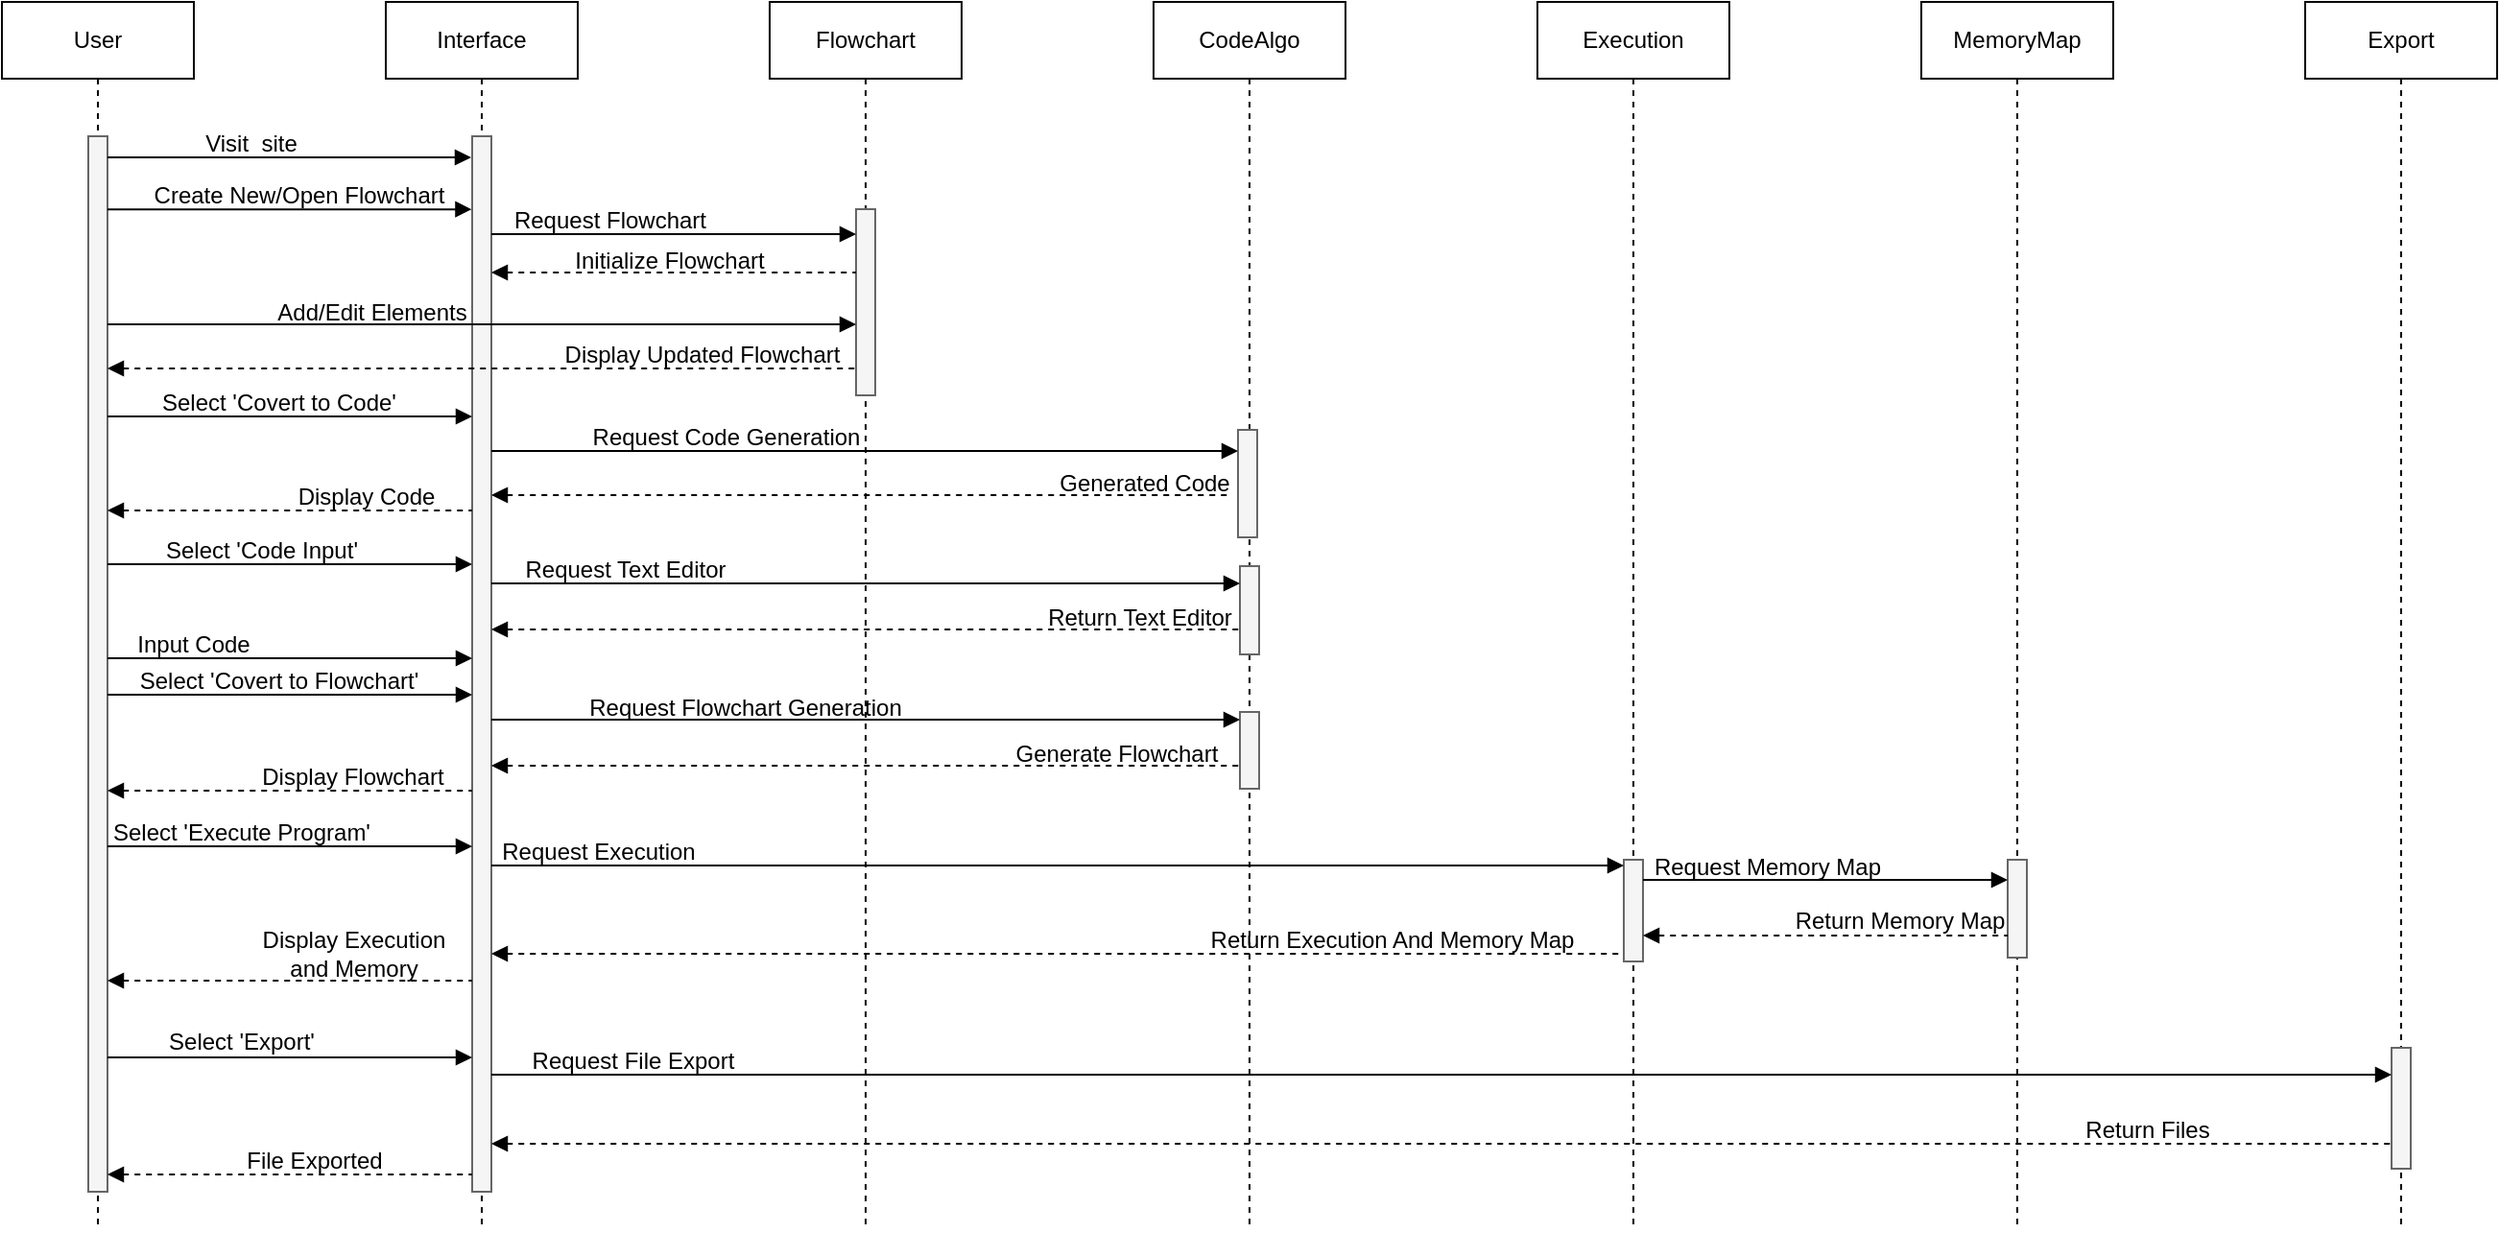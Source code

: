 <mxfile version="22.1.5" type="device">
  <diagram name="Page-1" id="2YBvvXClWsGukQMizWep">
    <mxGraphModel dx="1687" dy="920" grid="1" gridSize="10" guides="1" tooltips="1" connect="1" arrows="1" fold="1" page="1" pageScale="1" pageWidth="1500" pageHeight="1100" math="0" shadow="0">
      <root>
        <mxCell id="0" />
        <mxCell id="1" parent="0" />
        <mxCell id="aM9ryv3xv72pqoxQDRHE-1" value="User" style="shape=umlLifeline;perimeter=lifelinePerimeter;whiteSpace=wrap;html=1;container=0;dropTarget=0;collapsible=0;recursiveResize=0;outlineConnect=0;portConstraint=eastwest;newEdgeStyle={&quot;edgeStyle&quot;:&quot;elbowEdgeStyle&quot;,&quot;elbow&quot;:&quot;vertical&quot;,&quot;curved&quot;:0,&quot;rounded&quot;:0};" parent="1" vertex="1">
          <mxGeometry x="20" y="40" width="100" height="640" as="geometry" />
        </mxCell>
        <mxCell id="2wh-ZIs0cIpEIXvG1whk-68" value="" style="html=1;points=[[0,0,0,0,5],[0,1,0,0,-5],[1,0,0,0,5],[1,1,0,0,-5]];perimeter=orthogonalPerimeter;outlineConnect=0;targetShapes=umlLifeline;portConstraint=eastwest;newEdgeStyle={&quot;curved&quot;:0,&quot;rounded&quot;:0};fillColor=#f5f5f5;fontColor=#333333;strokeColor=#666666;" vertex="1" parent="aM9ryv3xv72pqoxQDRHE-1">
          <mxGeometry x="45" y="70" width="10" height="550" as="geometry" />
        </mxCell>
        <mxCell id="aM9ryv3xv72pqoxQDRHE-5" value="Export" style="shape=umlLifeline;perimeter=lifelinePerimeter;whiteSpace=wrap;html=1;container=0;dropTarget=0;collapsible=0;recursiveResize=0;outlineConnect=0;portConstraint=eastwest;newEdgeStyle={&quot;edgeStyle&quot;:&quot;elbowEdgeStyle&quot;,&quot;elbow&quot;:&quot;vertical&quot;,&quot;curved&quot;:0,&quot;rounded&quot;:0};fillColor=default;" parent="1" vertex="1">
          <mxGeometry x="1220" y="40" width="100" height="640" as="geometry" />
        </mxCell>
        <mxCell id="2wh-ZIs0cIpEIXvG1whk-62" value="" style="html=1;points=[[0,0,0,0,5],[0,1,0,0,-5],[1,0,0,0,5],[1,1,0,0,-5]];perimeter=orthogonalPerimeter;outlineConnect=0;targetShapes=umlLifeline;portConstraint=eastwest;newEdgeStyle={&quot;curved&quot;:0,&quot;rounded&quot;:0};fillColor=#f5f5f5;strokeColor=#666666;fontColor=#333333;" vertex="1" parent="aM9ryv3xv72pqoxQDRHE-5">
          <mxGeometry x="45" y="545" width="10" height="63" as="geometry" />
        </mxCell>
        <mxCell id="r2afQJVxHl89gDdbdh9p-2" value="Interface" style="shape=umlLifeline;perimeter=lifelinePerimeter;whiteSpace=wrap;html=1;container=0;dropTarget=0;collapsible=0;recursiveResize=0;outlineConnect=0;portConstraint=eastwest;newEdgeStyle={&quot;edgeStyle&quot;:&quot;elbowEdgeStyle&quot;,&quot;elbow&quot;:&quot;vertical&quot;,&quot;curved&quot;:0,&quot;rounded&quot;:0};" parent="1" vertex="1">
          <mxGeometry x="220" y="40" width="100" height="640" as="geometry" />
        </mxCell>
        <mxCell id="2wh-ZIs0cIpEIXvG1whk-69" value="" style="html=1;points=[[0,0,0,0,5],[0,1,0,0,-5],[1,0,0,0,5],[1,1,0,0,-5]];perimeter=orthogonalPerimeter;outlineConnect=0;targetShapes=umlLifeline;portConstraint=eastwest;newEdgeStyle={&quot;curved&quot;:0,&quot;rounded&quot;:0};fillColor=#f5f5f5;fontColor=#333333;strokeColor=#666666;" vertex="1" parent="r2afQJVxHl89gDdbdh9p-2">
          <mxGeometry x="45" y="70" width="10" height="550" as="geometry" />
        </mxCell>
        <mxCell id="r2afQJVxHl89gDdbdh9p-3" value="Flowchart" style="shape=umlLifeline;perimeter=lifelinePerimeter;whiteSpace=wrap;html=1;container=0;dropTarget=0;collapsible=0;recursiveResize=0;outlineConnect=0;portConstraint=eastwest;newEdgeStyle={&quot;edgeStyle&quot;:&quot;elbowEdgeStyle&quot;,&quot;elbow&quot;:&quot;vertical&quot;,&quot;curved&quot;:0,&quot;rounded&quot;:0};" parent="1" vertex="1">
          <mxGeometry x="420" y="40" width="100" height="640" as="geometry" />
        </mxCell>
        <mxCell id="2wh-ZIs0cIpEIXvG1whk-70" value="" style="html=1;points=[[0,0,0,0,5],[0,1,0,0,-5],[1,0,0,0,5],[1,1,0,0,-5]];perimeter=orthogonalPerimeter;outlineConnect=0;targetShapes=umlLifeline;portConstraint=eastwest;newEdgeStyle={&quot;curved&quot;:0,&quot;rounded&quot;:0};fillColor=#f5f5f5;fontColor=#333333;strokeColor=#666666;" vertex="1" parent="r2afQJVxHl89gDdbdh9p-3">
          <mxGeometry x="45" y="108" width="10" height="97" as="geometry" />
        </mxCell>
        <mxCell id="r2afQJVxHl89gDdbdh9p-4" value="CodeAlgo" style="shape=umlLifeline;perimeter=lifelinePerimeter;whiteSpace=wrap;html=1;container=0;dropTarget=0;collapsible=0;recursiveResize=0;outlineConnect=0;portConstraint=eastwest;newEdgeStyle={&quot;edgeStyle&quot;:&quot;elbowEdgeStyle&quot;,&quot;elbow&quot;:&quot;vertical&quot;,&quot;curved&quot;:0,&quot;rounded&quot;:0};" parent="1" vertex="1">
          <mxGeometry x="620" y="40" width="100" height="640" as="geometry" />
        </mxCell>
        <mxCell id="2wh-ZIs0cIpEIXvG1whk-66" value="" style="html=1;points=[[0,0,0,0,5],[0,1,0,0,-5],[1,0,0,0,5],[1,1,0,0,-5]];perimeter=orthogonalPerimeter;outlineConnect=0;targetShapes=umlLifeline;portConstraint=eastwest;newEdgeStyle={&quot;curved&quot;:0,&quot;rounded&quot;:0};fillColor=#f5f5f5;fontColor=#333333;strokeColor=#666666;" vertex="1" parent="r2afQJVxHl89gDdbdh9p-4">
          <mxGeometry x="44" y="223" width="10" height="56" as="geometry" />
        </mxCell>
        <mxCell id="2wh-ZIs0cIpEIXvG1whk-67" value="" style="html=1;points=[[0,0,0,0,5],[0,1,0,0,-5],[1,0,0,0,5],[1,1,0,0,-5]];perimeter=orthogonalPerimeter;outlineConnect=0;targetShapes=umlLifeline;portConstraint=eastwest;newEdgeStyle={&quot;curved&quot;:0,&quot;rounded&quot;:0};fillColor=#f5f5f5;fontColor=#333333;strokeColor=#666666;" vertex="1" parent="r2afQJVxHl89gDdbdh9p-4">
          <mxGeometry x="45" y="294" width="10" height="46" as="geometry" />
        </mxCell>
        <mxCell id="2wh-ZIs0cIpEIXvG1whk-65" value="" style="html=1;points=[[0,0,0,0,5],[0,1,0,0,-5],[1,0,0,0,5],[1,1,0,0,-5]];perimeter=orthogonalPerimeter;outlineConnect=0;targetShapes=umlLifeline;portConstraint=eastwest;newEdgeStyle={&quot;curved&quot;:0,&quot;rounded&quot;:0};fillColor=#f5f5f5;fontColor=#333333;strokeColor=#666666;" vertex="1" parent="r2afQJVxHl89gDdbdh9p-4">
          <mxGeometry x="45" y="370" width="10" height="40" as="geometry" />
        </mxCell>
        <mxCell id="r2afQJVxHl89gDdbdh9p-5" value="Execution" style="shape=umlLifeline;perimeter=lifelinePerimeter;whiteSpace=wrap;html=1;container=0;dropTarget=0;collapsible=0;recursiveResize=0;outlineConnect=0;portConstraint=eastwest;newEdgeStyle={&quot;edgeStyle&quot;:&quot;elbowEdgeStyle&quot;,&quot;elbow&quot;:&quot;vertical&quot;,&quot;curved&quot;:0,&quot;rounded&quot;:0};" parent="1" vertex="1">
          <mxGeometry x="820" y="40" width="100" height="640" as="geometry" />
        </mxCell>
        <mxCell id="2wh-ZIs0cIpEIXvG1whk-64" value="" style="html=1;points=[[0,0,0,0,5],[0,1,0,0,-5],[1,0,0,0,5],[1,1,0,0,-5]];perimeter=orthogonalPerimeter;outlineConnect=0;targetShapes=umlLifeline;portConstraint=eastwest;newEdgeStyle={&quot;curved&quot;:0,&quot;rounded&quot;:0};fillColor=#f5f5f5;fontColor=#333333;strokeColor=#666666;" vertex="1" parent="r2afQJVxHl89gDdbdh9p-5">
          <mxGeometry x="45" y="447" width="10" height="53" as="geometry" />
        </mxCell>
        <mxCell id="r2afQJVxHl89gDdbdh9p-6" value="MemoryMap" style="shape=umlLifeline;perimeter=lifelinePerimeter;whiteSpace=wrap;html=1;container=0;dropTarget=0;collapsible=0;recursiveResize=0;outlineConnect=0;portConstraint=eastwest;newEdgeStyle={&quot;edgeStyle&quot;:&quot;elbowEdgeStyle&quot;,&quot;elbow&quot;:&quot;vertical&quot;,&quot;curved&quot;:0,&quot;rounded&quot;:0};" parent="1" vertex="1">
          <mxGeometry x="1020" y="40" width="100" height="640" as="geometry" />
        </mxCell>
        <mxCell id="2wh-ZIs0cIpEIXvG1whk-63" value="" style="html=1;points=[[0,0,0,0,5],[0,1,0,0,-5],[1,0,0,0,5],[1,1,0,0,-5]];perimeter=orthogonalPerimeter;outlineConnect=0;targetShapes=umlLifeline;portConstraint=eastwest;newEdgeStyle={&quot;curved&quot;:0,&quot;rounded&quot;:0};fillColor=#f5f5f5;fontColor=#333333;strokeColor=#666666;" vertex="1" parent="r2afQJVxHl89gDdbdh9p-6">
          <mxGeometry x="45" y="447" width="10" height="51" as="geometry" />
        </mxCell>
        <mxCell id="r2afQJVxHl89gDdbdh9p-7" value="" style="endArrow=block;html=1;rounded=0;endFill=1;" parent="1" edge="1" source="2wh-ZIs0cIpEIXvG1whk-68">
          <mxGeometry width="50" height="50" relative="1" as="geometry">
            <mxPoint x="80" y="120" as="sourcePoint" />
            <mxPoint x="264.5" y="121" as="targetPoint" />
          </mxGeometry>
        </mxCell>
        <mxCell id="r2afQJVxHl89gDdbdh9p-8" value="Visit&amp;nbsp; site" style="text;html=1;strokeColor=none;fillColor=none;align=center;verticalAlign=middle;whiteSpace=wrap;rounded=0;" parent="1" vertex="1">
          <mxGeometry x="120" y="99" width="60" height="30" as="geometry" />
        </mxCell>
        <mxCell id="r2afQJVxHl89gDdbdh9p-10" value="" style="endArrow=block;html=1;rounded=0;endFill=1;entryX=0.005;entryY=0.303;entryDx=0;entryDy=0;entryPerimeter=0;" parent="1" edge="1" target="2wh-ZIs0cIpEIXvG1whk-26" source="2wh-ZIs0cIpEIXvG1whk-68">
          <mxGeometry width="50" height="50" relative="1" as="geometry">
            <mxPoint x="80" y="148" as="sourcePoint" />
            <mxPoint x="269.5" y="148" as="targetPoint" />
          </mxGeometry>
        </mxCell>
        <mxCell id="2wh-ZIs0cIpEIXvG1whk-1" value="Create New/Open Flowchart" style="text;html=1;strokeColor=none;fillColor=none;align=center;verticalAlign=middle;whiteSpace=wrap;rounded=0;" vertex="1" parent="1">
          <mxGeometry x="90" y="126" width="170" height="30" as="geometry" />
        </mxCell>
        <mxCell id="2wh-ZIs0cIpEIXvG1whk-2" value="" style="endArrow=none;html=1;rounded=0;dashed=1;startArrow=block;startFill=1;" edge="1" parent="1">
          <mxGeometry width="50" height="50" relative="1" as="geometry">
            <mxPoint x="275" y="181" as="sourcePoint" />
            <mxPoint x="465" y="181" as="targetPoint" />
          </mxGeometry>
        </mxCell>
        <mxCell id="2wh-ZIs0cIpEIXvG1whk-3" value="Initialize Flowchart" style="text;html=1;strokeColor=none;fillColor=none;align=center;verticalAlign=middle;whiteSpace=wrap;rounded=0;" vertex="1" parent="1">
          <mxGeometry x="313" y="160" width="110" height="30" as="geometry" />
        </mxCell>
        <mxCell id="2wh-ZIs0cIpEIXvG1whk-5" value="Add/Edit Elements" style="text;html=1;strokeColor=none;fillColor=none;align=center;verticalAlign=middle;whiteSpace=wrap;rounded=0;" vertex="1" parent="1">
          <mxGeometry x="158" y="187" width="110" height="30" as="geometry" />
        </mxCell>
        <mxCell id="2wh-ZIs0cIpEIXvG1whk-8" value="" style="endArrow=none;html=1;rounded=0;dashed=1;startArrow=block;startFill=1;" edge="1" parent="1">
          <mxGeometry width="50" height="50" relative="1" as="geometry">
            <mxPoint x="75" y="231" as="sourcePoint" />
            <mxPoint x="465" y="231" as="targetPoint" />
          </mxGeometry>
        </mxCell>
        <mxCell id="2wh-ZIs0cIpEIXvG1whk-10" value="Display Updated Flowchart" style="text;html=1;strokeColor=none;fillColor=none;align=center;verticalAlign=middle;whiteSpace=wrap;rounded=0;" vertex="1" parent="1">
          <mxGeometry x="310" y="209" width="150" height="30" as="geometry" />
        </mxCell>
        <mxCell id="2wh-ZIs0cIpEIXvG1whk-11" value="" style="endArrow=block;html=1;rounded=0;endFill=1;" edge="1" parent="1">
          <mxGeometry width="50" height="50" relative="1" as="geometry">
            <mxPoint x="75" y="256" as="sourcePoint" />
            <mxPoint x="265" y="256" as="targetPoint" />
          </mxGeometry>
        </mxCell>
        <mxCell id="2wh-ZIs0cIpEIXvG1whk-13" value="Select &#39;Covert to Code&#39;" style="text;html=1;strokeColor=none;fillColor=none;align=center;verticalAlign=middle;whiteSpace=wrap;rounded=0;" vertex="1" parent="1">
          <mxGeometry x="89" y="234" width="151" height="30" as="geometry" />
        </mxCell>
        <mxCell id="2wh-ZIs0cIpEIXvG1whk-14" value="" style="endArrow=block;html=1;rounded=0;endFill=1;" edge="1" parent="1" source="2wh-ZIs0cIpEIXvG1whk-69">
          <mxGeometry width="50" height="50" relative="1" as="geometry">
            <mxPoint x="269.929" y="274" as="sourcePoint" />
            <mxPoint x="664" y="274" as="targetPoint" />
          </mxGeometry>
        </mxCell>
        <mxCell id="2wh-ZIs0cIpEIXvG1whk-15" value="Request Code Generation" style="text;html=1;strokeColor=none;fillColor=none;align=center;verticalAlign=middle;whiteSpace=wrap;rounded=0;" vertex="1" parent="1">
          <mxGeometry x="315" y="252" width="165" height="30" as="geometry" />
        </mxCell>
        <mxCell id="2wh-ZIs0cIpEIXvG1whk-16" value="" style="endArrow=none;html=1;rounded=0;dashed=1;startArrow=block;startFill=1;" edge="1" parent="1" source="2wh-ZIs0cIpEIXvG1whk-69">
          <mxGeometry width="50" height="50" relative="1" as="geometry">
            <mxPoint x="280" y="297" as="sourcePoint" />
            <mxPoint x="660" y="297" as="targetPoint" />
          </mxGeometry>
        </mxCell>
        <mxCell id="2wh-ZIs0cIpEIXvG1whk-17" value="Generated Code" style="text;html=1;strokeColor=none;fillColor=none;align=center;verticalAlign=middle;whiteSpace=wrap;rounded=0;" vertex="1" parent="1">
          <mxGeometry x="561" y="276" width="109" height="30" as="geometry" />
        </mxCell>
        <mxCell id="2wh-ZIs0cIpEIXvG1whk-18" value="" style="endArrow=block;html=1;rounded=0;endFill=1;" edge="1" parent="1">
          <mxGeometry width="50" height="50" relative="1" as="geometry">
            <mxPoint x="75" y="208" as="sourcePoint" />
            <mxPoint x="465" y="208" as="targetPoint" />
          </mxGeometry>
        </mxCell>
        <mxCell id="2wh-ZIs0cIpEIXvG1whk-19" value="" style="endArrow=none;html=1;rounded=0;dashed=1;startArrow=block;startFill=1;" edge="1" parent="1">
          <mxGeometry width="50" height="50" relative="1" as="geometry">
            <mxPoint x="75" y="305" as="sourcePoint" />
            <mxPoint x="265" y="305" as="targetPoint" />
          </mxGeometry>
        </mxCell>
        <mxCell id="2wh-ZIs0cIpEIXvG1whk-22" value="Display Code" style="text;html=1;strokeColor=none;fillColor=none;align=center;verticalAlign=middle;whiteSpace=wrap;rounded=0;" vertex="1" parent="1">
          <mxGeometry x="165" y="283" width="90" height="30" as="geometry" />
        </mxCell>
        <mxCell id="2wh-ZIs0cIpEIXvG1whk-23" value="" style="endArrow=block;html=1;rounded=0;endFill=1;" edge="1" parent="1">
          <mxGeometry width="50" height="50" relative="1" as="geometry">
            <mxPoint x="75" y="333" as="sourcePoint" />
            <mxPoint x="265" y="333" as="targetPoint" />
          </mxGeometry>
        </mxCell>
        <mxCell id="2wh-ZIs0cIpEIXvG1whk-24" value="Select &#39;Code Input&#39;" style="text;html=1;strokeColor=none;fillColor=none;align=center;verticalAlign=middle;whiteSpace=wrap;rounded=0;" vertex="1" parent="1">
          <mxGeometry x="101" y="311" width="109" height="30" as="geometry" />
        </mxCell>
        <mxCell id="2wh-ZIs0cIpEIXvG1whk-25" value="" style="endArrow=block;html=1;rounded=0;endFill=1;" edge="1" parent="1">
          <mxGeometry width="50" height="50" relative="1" as="geometry">
            <mxPoint x="275" y="161" as="sourcePoint" />
            <mxPoint x="465" y="161" as="targetPoint" />
          </mxGeometry>
        </mxCell>
        <mxCell id="2wh-ZIs0cIpEIXvG1whk-26" value="Request Flowchart" style="text;html=1;strokeColor=none;fillColor=none;align=center;verticalAlign=middle;whiteSpace=wrap;rounded=0;" vertex="1" parent="1">
          <mxGeometry x="264" y="139" width="146" height="30" as="geometry" />
        </mxCell>
        <mxCell id="2wh-ZIs0cIpEIXvG1whk-27" value="" style="endArrow=block;html=1;rounded=0;endFill=1;" edge="1" parent="1">
          <mxGeometry width="50" height="50" relative="1" as="geometry">
            <mxPoint x="275" y="343" as="sourcePoint" />
            <mxPoint x="665" y="343" as="targetPoint" />
          </mxGeometry>
        </mxCell>
        <mxCell id="2wh-ZIs0cIpEIXvG1whk-29" value="Request Text Editor" style="text;html=1;strokeColor=none;fillColor=none;align=center;verticalAlign=middle;whiteSpace=wrap;rounded=0;" vertex="1" parent="1">
          <mxGeometry x="280" y="321" width="130" height="30" as="geometry" />
        </mxCell>
        <mxCell id="2wh-ZIs0cIpEIXvG1whk-30" value="" style="endArrow=none;html=1;rounded=0;dashed=1;startArrow=block;startFill=1;" edge="1" parent="1">
          <mxGeometry width="50" height="50" relative="1" as="geometry">
            <mxPoint x="275" y="367" as="sourcePoint" />
            <mxPoint x="665" y="367" as="targetPoint" />
          </mxGeometry>
        </mxCell>
        <mxCell id="2wh-ZIs0cIpEIXvG1whk-31" value="Return Text Editor" style="text;html=1;strokeColor=none;fillColor=none;align=center;verticalAlign=middle;whiteSpace=wrap;rounded=0;" vertex="1" parent="1">
          <mxGeometry x="562" y="346" width="102" height="30" as="geometry" />
        </mxCell>
        <mxCell id="2wh-ZIs0cIpEIXvG1whk-32" value="" style="endArrow=block;html=1;rounded=0;endFill=1;" edge="1" parent="1">
          <mxGeometry width="50" height="50" relative="1" as="geometry">
            <mxPoint x="75" y="382" as="sourcePoint" />
            <mxPoint x="265" y="382" as="targetPoint" />
          </mxGeometry>
        </mxCell>
        <mxCell id="2wh-ZIs0cIpEIXvG1whk-33" value="Input Code" style="text;html=1;strokeColor=none;fillColor=none;align=center;verticalAlign=middle;whiteSpace=wrap;rounded=0;" vertex="1" parent="1">
          <mxGeometry x="80" y="360" width="80" height="30" as="geometry" />
        </mxCell>
        <mxCell id="2wh-ZIs0cIpEIXvG1whk-34" value="Select &#39;Covert to Flowchart&#39;" style="text;html=1;strokeColor=none;fillColor=none;align=center;verticalAlign=middle;whiteSpace=wrap;rounded=0;" vertex="1" parent="1">
          <mxGeometry x="89" y="379" width="151" height="30" as="geometry" />
        </mxCell>
        <mxCell id="2wh-ZIs0cIpEIXvG1whk-35" value="" style="endArrow=block;html=1;rounded=0;endFill=1;" edge="1" parent="1">
          <mxGeometry width="50" height="50" relative="1" as="geometry">
            <mxPoint x="275" y="414" as="sourcePoint" />
            <mxPoint x="665" y="414" as="targetPoint" />
          </mxGeometry>
        </mxCell>
        <mxCell id="2wh-ZIs0cIpEIXvG1whk-36" value="Request Flowchart Generation" style="text;html=1;strokeColor=none;fillColor=none;align=center;verticalAlign=middle;whiteSpace=wrap;rounded=0;" vertex="1" parent="1">
          <mxGeometry x="315" y="393" width="185" height="30" as="geometry" />
        </mxCell>
        <mxCell id="2wh-ZIs0cIpEIXvG1whk-37" value="" style="endArrow=none;html=1;rounded=0;dashed=1;startArrow=block;startFill=1;" edge="1" parent="1">
          <mxGeometry width="50" height="50" relative="1" as="geometry">
            <mxPoint x="275" y="438" as="sourcePoint" />
            <mxPoint x="665" y="438" as="targetPoint" />
          </mxGeometry>
        </mxCell>
        <mxCell id="2wh-ZIs0cIpEIXvG1whk-38" value="" style="endArrow=block;html=1;rounded=0;endFill=1;" edge="1" parent="1">
          <mxGeometry width="50" height="50" relative="1" as="geometry">
            <mxPoint x="75" y="401" as="sourcePoint" />
            <mxPoint x="265" y="401" as="targetPoint" />
          </mxGeometry>
        </mxCell>
        <mxCell id="2wh-ZIs0cIpEIXvG1whk-39" value="Generate Flowchart" style="text;html=1;strokeColor=none;fillColor=none;align=center;verticalAlign=middle;whiteSpace=wrap;rounded=0;" vertex="1" parent="1">
          <mxGeometry x="541" y="417" width="120" height="30" as="geometry" />
        </mxCell>
        <mxCell id="2wh-ZIs0cIpEIXvG1whk-40" value="" style="endArrow=none;html=1;rounded=0;dashed=1;startArrow=block;startFill=1;" edge="1" parent="1">
          <mxGeometry width="50" height="50" relative="1" as="geometry">
            <mxPoint x="75" y="451" as="sourcePoint" />
            <mxPoint x="265" y="451" as="targetPoint" />
          </mxGeometry>
        </mxCell>
        <mxCell id="2wh-ZIs0cIpEIXvG1whk-41" value="Display Flowchart" style="text;html=1;strokeColor=none;fillColor=none;align=center;verticalAlign=middle;whiteSpace=wrap;rounded=0;" vertex="1" parent="1">
          <mxGeometry x="150" y="429" width="106" height="30" as="geometry" />
        </mxCell>
        <mxCell id="2wh-ZIs0cIpEIXvG1whk-42" value="" style="endArrow=block;html=1;rounded=0;endFill=1;" edge="1" parent="1">
          <mxGeometry width="50" height="50" relative="1" as="geometry">
            <mxPoint x="75" y="480" as="sourcePoint" />
            <mxPoint x="265" y="480" as="targetPoint" />
          </mxGeometry>
        </mxCell>
        <mxCell id="2wh-ZIs0cIpEIXvG1whk-43" value="Select &#39;Execute Program&#39;" style="text;html=1;strokeColor=none;fillColor=none;align=center;verticalAlign=middle;whiteSpace=wrap;rounded=0;" vertex="1" parent="1">
          <mxGeometry x="75" y="458" width="140" height="30" as="geometry" />
        </mxCell>
        <mxCell id="2wh-ZIs0cIpEIXvG1whk-44" value="" style="endArrow=block;html=1;rounded=0;endFill=1;" edge="1" parent="1">
          <mxGeometry width="50" height="50" relative="1" as="geometry">
            <mxPoint x="275" y="490" as="sourcePoint" />
            <mxPoint x="865" y="490" as="targetPoint" />
          </mxGeometry>
        </mxCell>
        <mxCell id="2wh-ZIs0cIpEIXvG1whk-45" value="Request Execution" style="text;html=1;strokeColor=none;fillColor=none;align=center;verticalAlign=middle;whiteSpace=wrap;rounded=0;" vertex="1" parent="1">
          <mxGeometry x="276" y="468" width="110" height="30" as="geometry" />
        </mxCell>
        <mxCell id="2wh-ZIs0cIpEIXvG1whk-46" value="" style="endArrow=block;html=1;rounded=0;endFill=1;" edge="1" parent="1">
          <mxGeometry width="50" height="50" relative="1" as="geometry">
            <mxPoint x="875" y="497.5" as="sourcePoint" />
            <mxPoint x="1065" y="497.5" as="targetPoint" />
          </mxGeometry>
        </mxCell>
        <mxCell id="2wh-ZIs0cIpEIXvG1whk-47" value="Request Memory Map" style="text;html=1;strokeColor=none;fillColor=none;align=center;verticalAlign=middle;whiteSpace=wrap;rounded=0;" vertex="1" parent="1">
          <mxGeometry x="875" y="476" width="130" height="30" as="geometry" />
        </mxCell>
        <mxCell id="2wh-ZIs0cIpEIXvG1whk-48" value="" style="endArrow=none;html=1;rounded=0;dashed=1;startArrow=block;startFill=1;" edge="1" parent="1">
          <mxGeometry width="50" height="50" relative="1" as="geometry">
            <mxPoint x="875" y="526.5" as="sourcePoint" />
            <mxPoint x="1065" y="526.5" as="targetPoint" />
          </mxGeometry>
        </mxCell>
        <mxCell id="2wh-ZIs0cIpEIXvG1whk-49" value="Return Memory Map" style="text;html=1;strokeColor=none;fillColor=none;align=center;verticalAlign=middle;whiteSpace=wrap;rounded=0;" vertex="1" parent="1">
          <mxGeometry x="949" y="504" width="120" height="30" as="geometry" />
        </mxCell>
        <mxCell id="2wh-ZIs0cIpEIXvG1whk-50" value="" style="endArrow=none;html=1;rounded=0;dashed=1;startArrow=block;startFill=1;" edge="1" parent="1">
          <mxGeometry width="50" height="50" relative="1" as="geometry">
            <mxPoint x="275" y="536" as="sourcePoint" />
            <mxPoint x="865" y="536" as="targetPoint" />
          </mxGeometry>
        </mxCell>
        <mxCell id="2wh-ZIs0cIpEIXvG1whk-51" value="Return Execution And Memory Map" style="text;html=1;strokeColor=none;fillColor=none;align=center;verticalAlign=middle;whiteSpace=wrap;rounded=0;" vertex="1" parent="1">
          <mxGeometry x="630" y="514" width="229" height="30" as="geometry" />
        </mxCell>
        <mxCell id="2wh-ZIs0cIpEIXvG1whk-52" value="" style="endArrow=none;html=1;rounded=0;dashed=1;startArrow=block;startFill=1;" edge="1" parent="1">
          <mxGeometry width="50" height="50" relative="1" as="geometry">
            <mxPoint x="75" y="550" as="sourcePoint" />
            <mxPoint x="265" y="550" as="targetPoint" />
          </mxGeometry>
        </mxCell>
        <mxCell id="2wh-ZIs0cIpEIXvG1whk-53" value="Display Execution and Memory" style="text;html=1;strokeColor=none;fillColor=none;align=center;verticalAlign=middle;whiteSpace=wrap;rounded=0;" vertex="1" parent="1">
          <mxGeometry x="146" y="521" width="115" height="30" as="geometry" />
        </mxCell>
        <mxCell id="2wh-ZIs0cIpEIXvG1whk-54" value="" style="endArrow=block;html=1;rounded=0;endFill=1;" edge="1" parent="1">
          <mxGeometry width="50" height="50" relative="1" as="geometry">
            <mxPoint x="75" y="590" as="sourcePoint" />
            <mxPoint x="265" y="590" as="targetPoint" />
          </mxGeometry>
        </mxCell>
        <mxCell id="2wh-ZIs0cIpEIXvG1whk-55" value="Select &#39;Export&#39;" style="text;html=1;strokeColor=none;fillColor=none;align=center;verticalAlign=middle;whiteSpace=wrap;rounded=0;" vertex="1" parent="1">
          <mxGeometry x="87" y="567" width="116" height="30" as="geometry" />
        </mxCell>
        <mxCell id="2wh-ZIs0cIpEIXvG1whk-56" value="" style="endArrow=block;html=1;rounded=0;endFill=1;" edge="1" parent="1">
          <mxGeometry width="50" height="50" relative="1" as="geometry">
            <mxPoint x="275" y="599" as="sourcePoint" />
            <mxPoint x="1265" y="599" as="targetPoint" />
          </mxGeometry>
        </mxCell>
        <mxCell id="2wh-ZIs0cIpEIXvG1whk-57" value="Request File Export" style="text;html=1;strokeColor=none;fillColor=none;align=center;verticalAlign=middle;whiteSpace=wrap;rounded=0;" vertex="1" parent="1">
          <mxGeometry x="284" y="577" width="130" height="30" as="geometry" />
        </mxCell>
        <mxCell id="2wh-ZIs0cIpEIXvG1whk-58" value="" style="endArrow=none;html=1;rounded=0;dashed=1;startArrow=block;startFill=1;" edge="1" parent="1" target="2wh-ZIs0cIpEIXvG1whk-62">
          <mxGeometry width="50" height="50" relative="1" as="geometry">
            <mxPoint x="275" y="635" as="sourcePoint" />
            <mxPoint x="1265" y="635" as="targetPoint" />
          </mxGeometry>
        </mxCell>
        <mxCell id="2wh-ZIs0cIpEIXvG1whk-59" value="Return Files" style="text;html=1;strokeColor=none;fillColor=none;align=center;verticalAlign=middle;whiteSpace=wrap;rounded=0;" vertex="1" parent="1">
          <mxGeometry x="1053" y="613" width="170" height="30" as="geometry" />
        </mxCell>
        <mxCell id="2wh-ZIs0cIpEIXvG1whk-60" value="" style="endArrow=none;html=1;rounded=0;dashed=1;startArrow=block;startFill=1;" edge="1" parent="1">
          <mxGeometry width="50" height="50" relative="1" as="geometry">
            <mxPoint x="75" y="651" as="sourcePoint" />
            <mxPoint x="265" y="651" as="targetPoint" />
          </mxGeometry>
        </mxCell>
        <mxCell id="2wh-ZIs0cIpEIXvG1whk-61" value="File Exported" style="text;html=1;strokeColor=none;fillColor=none;align=center;verticalAlign=middle;whiteSpace=wrap;rounded=0;" vertex="1" parent="1">
          <mxGeometry x="128" y="629" width="110" height="30" as="geometry" />
        </mxCell>
      </root>
    </mxGraphModel>
  </diagram>
</mxfile>
